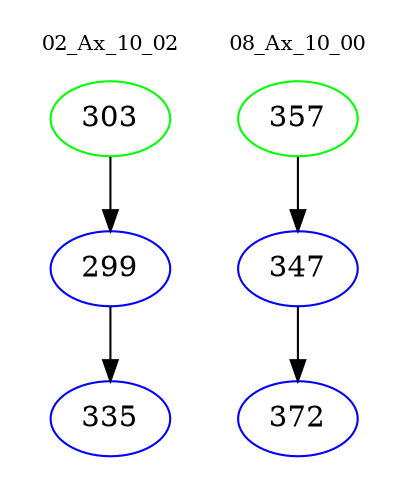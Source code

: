 digraph{
subgraph cluster_0 {
color = white
label = "02_Ax_10_02";
fontsize=10;
T0_303 [label="303", color="green"]
T0_303 -> T0_299 [color="black"]
T0_299 [label="299", color="blue"]
T0_299 -> T0_335 [color="black"]
T0_335 [label="335", color="blue"]
}
subgraph cluster_1 {
color = white
label = "08_Ax_10_00";
fontsize=10;
T1_357 [label="357", color="green"]
T1_357 -> T1_347 [color="black"]
T1_347 [label="347", color="blue"]
T1_347 -> T1_372 [color="black"]
T1_372 [label="372", color="blue"]
}
}
